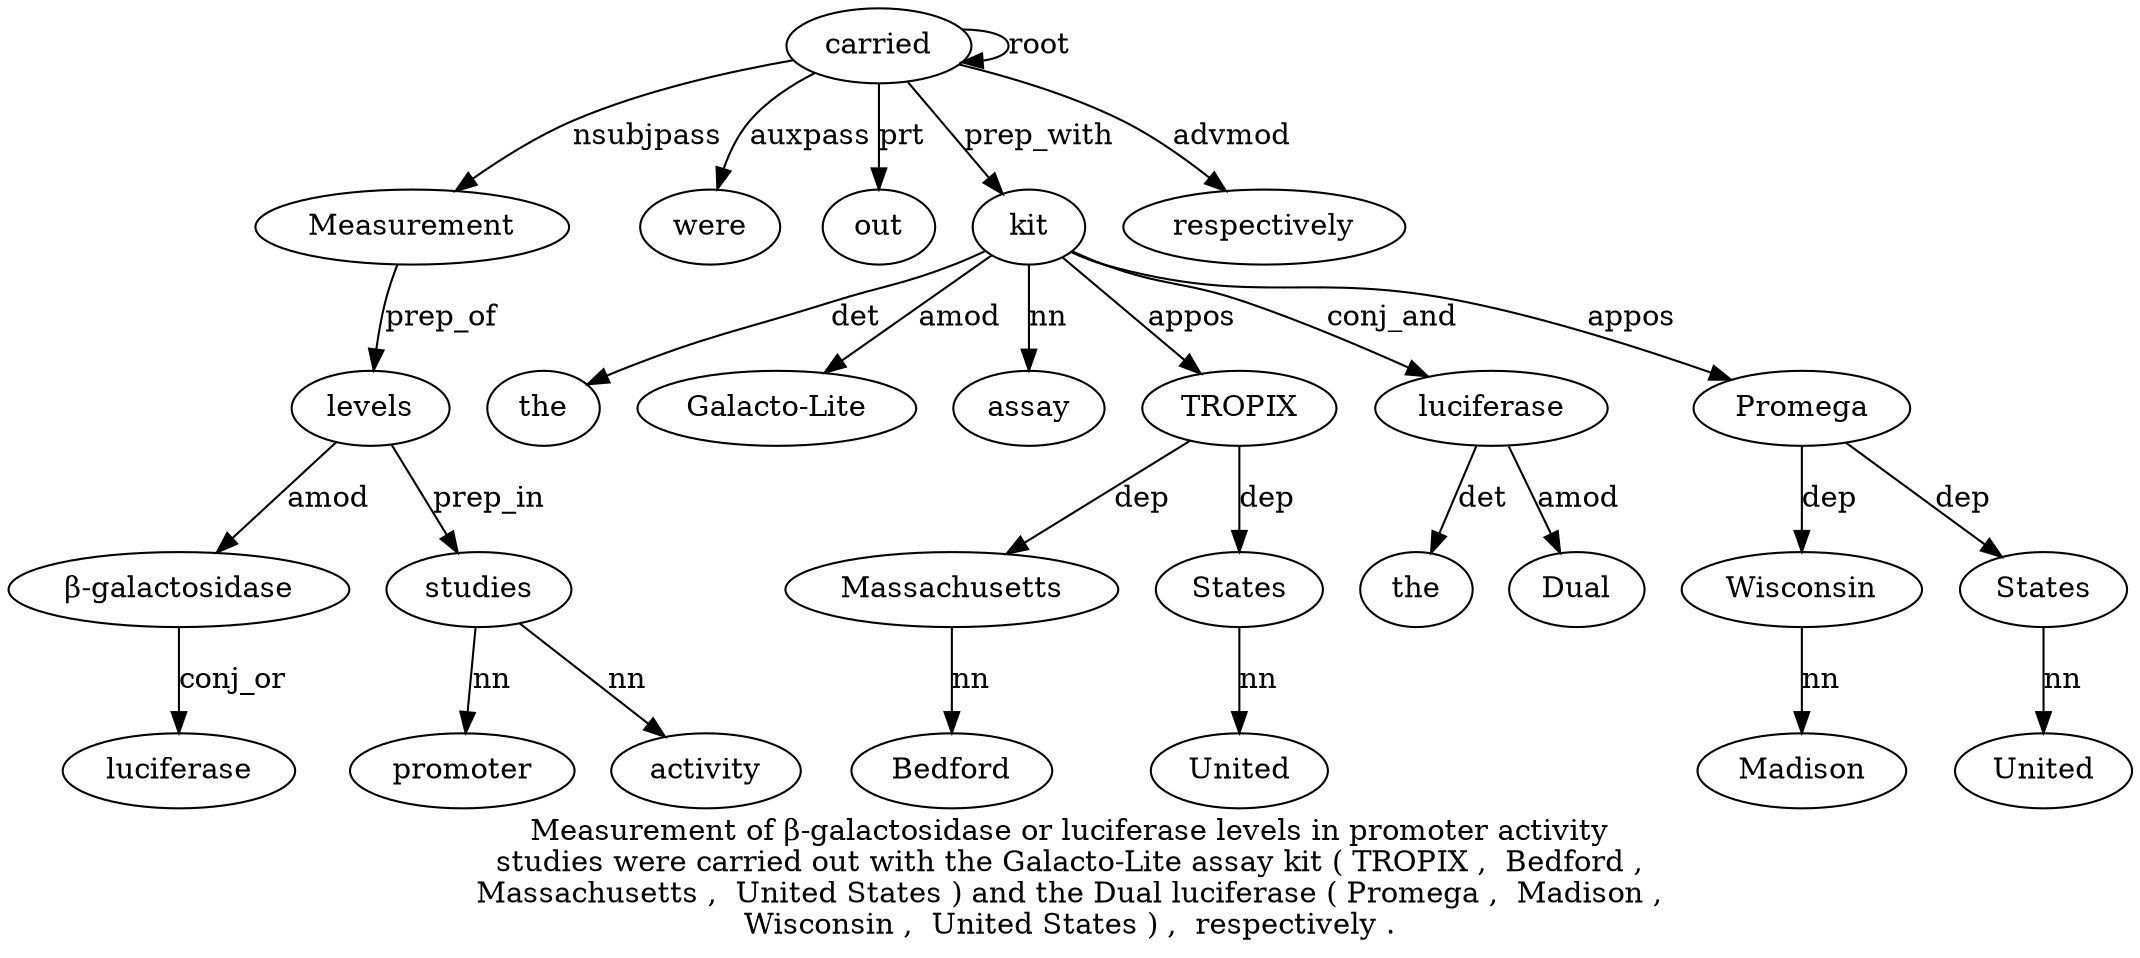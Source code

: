 digraph "Measurement of β-galactosidase or luciferase levels in promoter activity studies were carried out with the Galacto-Lite assay kit ( TROPIX ,  Bedford ,  Massachusetts ,  United States ) and the Dual luciferase ( Promega ,  Madison ,  Wisconsin ,  United States ) ,  respectively ." {
label="Measurement of β-galactosidase or luciferase levels in promoter activity
studies were carried out with the Galacto-Lite assay kit ( TROPIX ,  Bedford ,
Massachusetts ,  United States ) and the Dual luciferase ( Promega ,  Madison ,
Wisconsin ,  United States ) ,  respectively .";
carried12 [style=filled, fillcolor=white, label=carried];
Measurement1 [style=filled, fillcolor=white, label=Measurement];
carried12 -> Measurement1  [label=nsubjpass];
levels6 [style=filled, fillcolor=white, label=levels];
"β-galactosidase3" [style=filled, fillcolor=white, label="β-galactosidase"];
levels6 -> "β-galactosidase3"  [label=amod];
luciferase5 [style=filled, fillcolor=white, label=luciferase];
"β-galactosidase3" -> luciferase5  [label=conj_or];
Measurement1 -> levels6  [label=prep_of];
studies10 [style=filled, fillcolor=white, label=studies];
promoter8 [style=filled, fillcolor=white, label=promoter];
studies10 -> promoter8  [label=nn];
activity9 [style=filled, fillcolor=white, label=activity];
studies10 -> activity9  [label=nn];
levels6 -> studies10  [label=prep_in];
were11 [style=filled, fillcolor=white, label=were];
carried12 -> were11  [label=auxpass];
carried12 -> carried12  [label=root];
out13 [style=filled, fillcolor=white, label=out];
carried12 -> out13  [label=prt];
kit18 [style=filled, fillcolor=white, label=kit];
the15 [style=filled, fillcolor=white, label=the];
kit18 -> the15  [label=det];
"Galacto-Lite16" [style=filled, fillcolor=white, label="Galacto-Lite"];
kit18 -> "Galacto-Lite16"  [label=amod];
assay17 [style=filled, fillcolor=white, label=assay];
kit18 -> assay17  [label=nn];
carried12 -> kit18  [label=prep_with];
TROPIX20 [style=filled, fillcolor=white, label=TROPIX];
kit18 -> TROPIX20  [label=appos];
Massachusetts24 [style=filled, fillcolor=white, label=Massachusetts];
Bedford22 [style=filled, fillcolor=white, label=Bedford];
Massachusetts24 -> Bedford22  [label=nn];
TROPIX20 -> Massachusetts24  [label=dep];
States27 [style=filled, fillcolor=white, label=States];
United26 [style=filled, fillcolor=white, label=United];
States27 -> United26  [label=nn];
TROPIX20 -> States27  [label=dep];
luciferase32 [style=filled, fillcolor=white, label=luciferase];
the30 [style=filled, fillcolor=white, label=the];
luciferase32 -> the30  [label=det];
Dual31 [style=filled, fillcolor=white, label=Dual];
luciferase32 -> Dual31  [label=amod];
kit18 -> luciferase32  [label=conj_and];
Promega34 [style=filled, fillcolor=white, label=Promega];
kit18 -> Promega34  [label=appos];
Wisconsin38 [style=filled, fillcolor=white, label=Wisconsin];
Madison36 [style=filled, fillcolor=white, label=Madison];
Wisconsin38 -> Madison36  [label=nn];
Promega34 -> Wisconsin38  [label=dep];
States41 [style=filled, fillcolor=white, label=States];
United40 [style=filled, fillcolor=white, label=United];
States41 -> United40  [label=nn];
Promega34 -> States41  [label=dep];
respectively44 [style=filled, fillcolor=white, label=respectively];
carried12 -> respectively44  [label=advmod];
}
